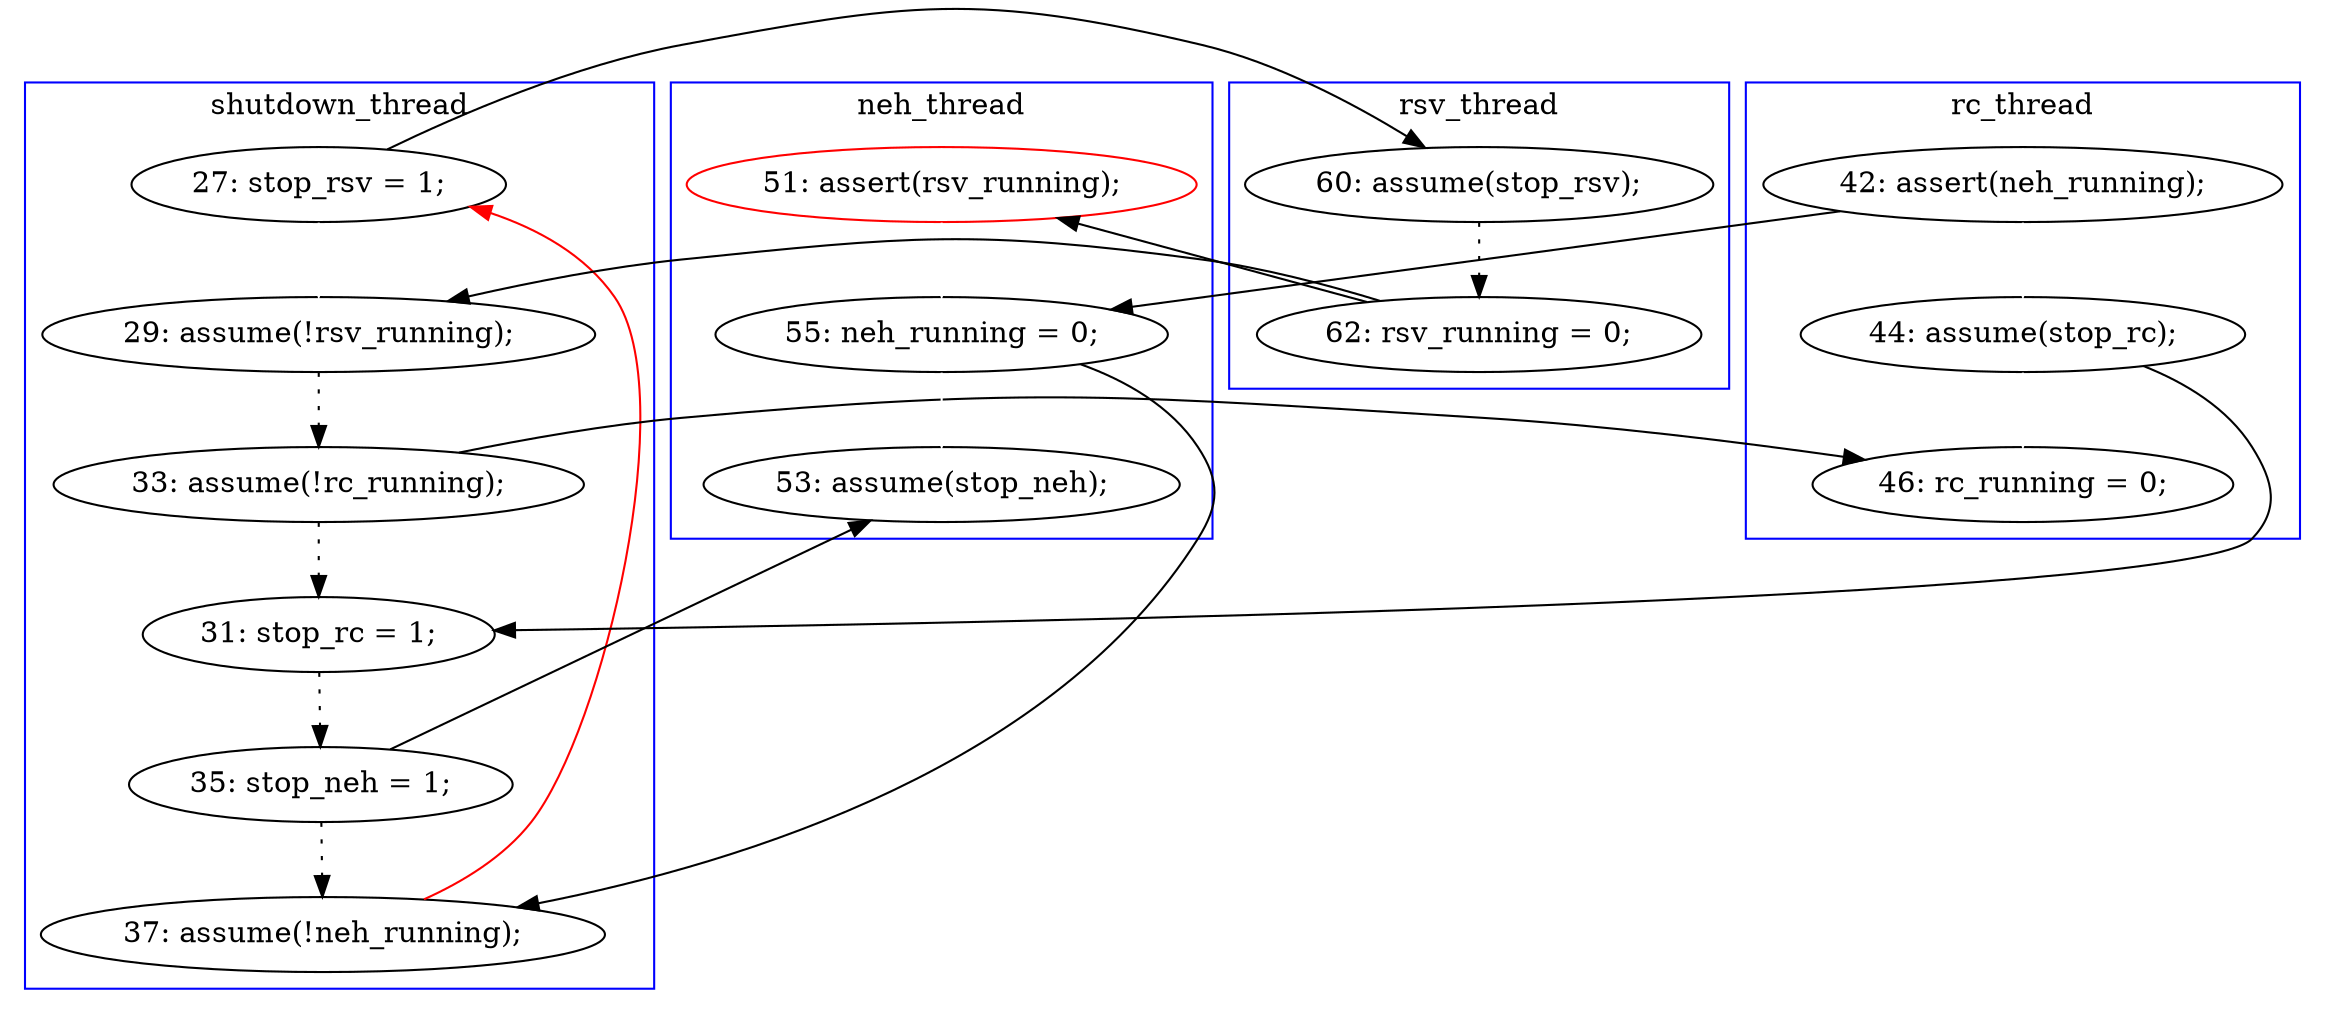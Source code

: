 digraph Counterexample {
	15 -> 17 [color = black, style = solid, constraint = false]
	32 -> 15 [color = red, style = solid, constraint = false]
	21 -> 24 [color = black, style = dotted]
	29 -> 34 [color = white, style = solid]
	15 -> 21 [color = white, style = solid]
	29 -> 32 [color = black, style = solid, constraint = false]
	24 -> 30 [color = black, style = dotted]
	31 -> 34 [color = black, style = solid, constraint = false]
	20 -> 29 [color = white, style = solid]
	12 -> 29 [color = black, style = solid, constraint = false]
	25 -> 26 [color = white, style = solid]
	12 -> 25 [color = white, style = solid]
	30 -> 31 [color = black, style = dotted]
	31 -> 32 [color = black, style = dotted]
	17 -> 19 [color = black, style = dotted]
	25 -> 30 [color = black, style = solid, constraint = false]
	19 -> 20 [color = black, style = solid, constraint = false]
	19 -> 21 [color = black, style = solid, constraint = false]
	24 -> 26 [color = black, style = solid, constraint = false]
	subgraph cluster2 {
		label = rc_thread
		color = blue
		26  [label = "46: rc_running = 0;"]
		25  [label = "44: assume(stop_rc);"]
		12  [label = "42: assert(neh_running);"]
	}
	subgraph cluster3 {
		label = neh_thread
		color = blue
		34  [label = "53: assume(stop_neh);"]
		20  [label = "51: assert(rsv_running);", color = red]
		29  [label = "55: neh_running = 0;"]
	}
	subgraph cluster1 {
		label = shutdown_thread
		color = blue
		31  [label = "35: stop_neh = 1;"]
		21  [label = "29: assume(!rsv_running);"]
		24  [label = "33: assume(!rc_running);"]
		15  [label = "27: stop_rsv = 1;"]
		32  [label = "37: assume(!neh_running);"]
		30  [label = "31: stop_rc = 1;"]
	}
	subgraph cluster4 {
		label = rsv_thread
		color = blue
		17  [label = "60: assume(stop_rsv);"]
		19  [label = "62: rsv_running = 0;"]
	}
}